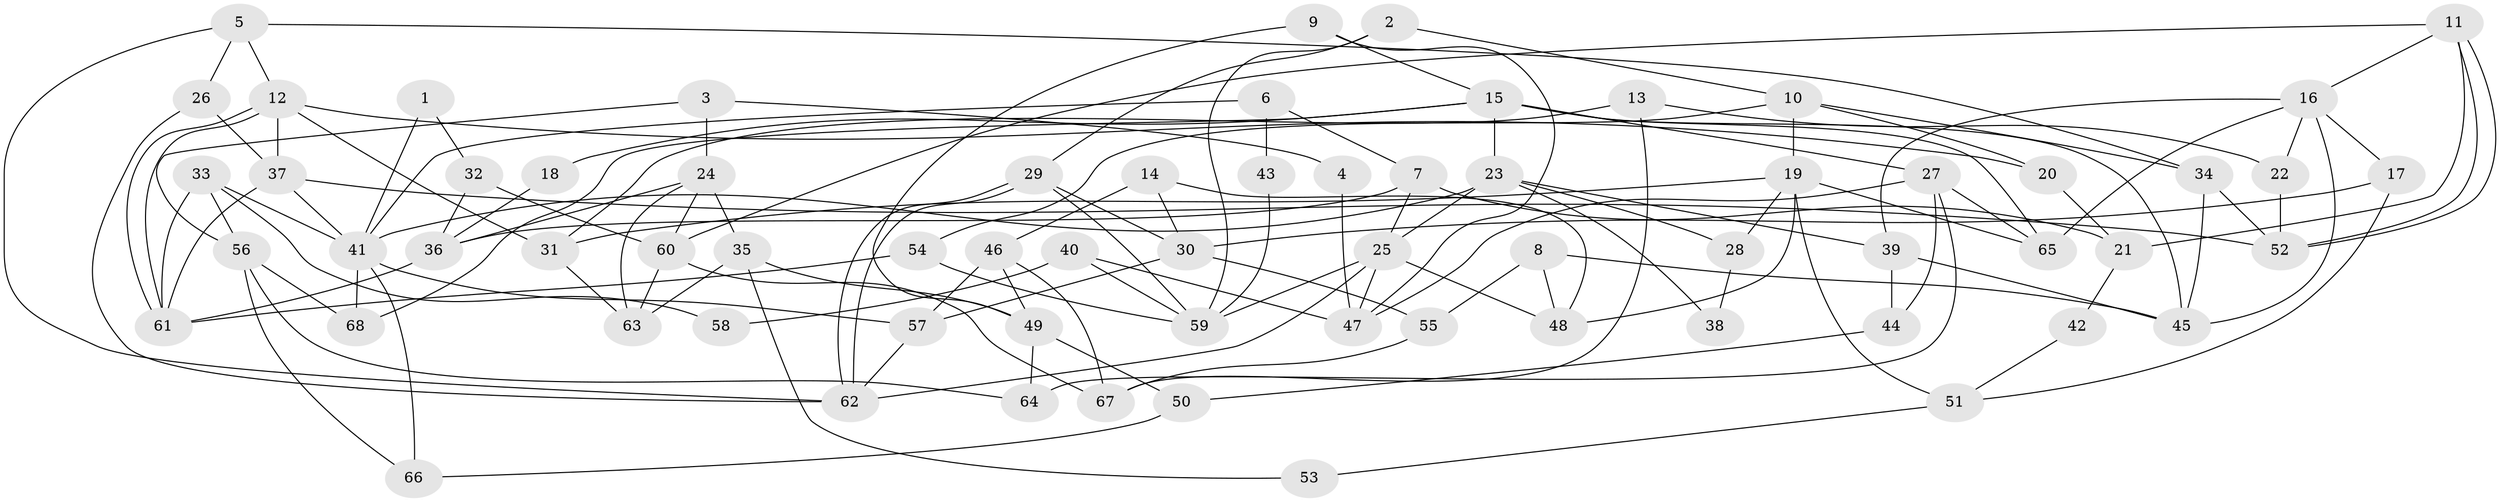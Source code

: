 // coarse degree distribution, {5: 0.23529411764705882, 6: 0.08823529411764706, 2: 0.14705882352941177, 3: 0.2647058823529412, 4: 0.14705882352941177, 8: 0.029411764705882353, 7: 0.058823529411764705, 11: 0.029411764705882353}
// Generated by graph-tools (version 1.1) at 2025/52/03/04/25 21:52:14]
// undirected, 68 vertices, 136 edges
graph export_dot {
graph [start="1"]
  node [color=gray90,style=filled];
  1;
  2;
  3;
  4;
  5;
  6;
  7;
  8;
  9;
  10;
  11;
  12;
  13;
  14;
  15;
  16;
  17;
  18;
  19;
  20;
  21;
  22;
  23;
  24;
  25;
  26;
  27;
  28;
  29;
  30;
  31;
  32;
  33;
  34;
  35;
  36;
  37;
  38;
  39;
  40;
  41;
  42;
  43;
  44;
  45;
  46;
  47;
  48;
  49;
  50;
  51;
  52;
  53;
  54;
  55;
  56;
  57;
  58;
  59;
  60;
  61;
  62;
  63;
  64;
  65;
  66;
  67;
  68;
  1 -- 41;
  1 -- 32;
  2 -- 59;
  2 -- 29;
  2 -- 10;
  3 -- 56;
  3 -- 24;
  3 -- 4;
  4 -- 47;
  5 -- 62;
  5 -- 34;
  5 -- 12;
  5 -- 26;
  6 -- 7;
  6 -- 41;
  6 -- 43;
  7 -- 36;
  7 -- 25;
  7 -- 21;
  8 -- 45;
  8 -- 48;
  8 -- 55;
  9 -- 47;
  9 -- 49;
  9 -- 15;
  10 -- 19;
  10 -- 20;
  10 -- 34;
  10 -- 54;
  11 -- 52;
  11 -- 52;
  11 -- 21;
  11 -- 16;
  11 -- 60;
  12 -- 61;
  12 -- 61;
  12 -- 20;
  12 -- 31;
  12 -- 37;
  13 -- 22;
  13 -- 67;
  13 -- 31;
  14 -- 30;
  14 -- 48;
  14 -- 46;
  15 -- 45;
  15 -- 18;
  15 -- 23;
  15 -- 27;
  15 -- 65;
  15 -- 68;
  16 -- 65;
  16 -- 17;
  16 -- 22;
  16 -- 39;
  16 -- 45;
  17 -- 30;
  17 -- 51;
  18 -- 36;
  19 -- 65;
  19 -- 31;
  19 -- 28;
  19 -- 48;
  19 -- 51;
  20 -- 21;
  21 -- 42;
  22 -- 52;
  23 -- 41;
  23 -- 25;
  23 -- 28;
  23 -- 38;
  23 -- 39;
  24 -- 63;
  24 -- 60;
  24 -- 35;
  24 -- 36;
  25 -- 62;
  25 -- 47;
  25 -- 48;
  25 -- 59;
  26 -- 37;
  26 -- 62;
  27 -- 44;
  27 -- 47;
  27 -- 64;
  27 -- 65;
  28 -- 38;
  29 -- 62;
  29 -- 62;
  29 -- 59;
  29 -- 30;
  30 -- 55;
  30 -- 57;
  31 -- 63;
  32 -- 36;
  32 -- 60;
  33 -- 61;
  33 -- 41;
  33 -- 56;
  33 -- 58;
  34 -- 45;
  34 -- 52;
  35 -- 49;
  35 -- 53;
  35 -- 63;
  36 -- 61;
  37 -- 52;
  37 -- 41;
  37 -- 61;
  39 -- 44;
  39 -- 45;
  40 -- 47;
  40 -- 59;
  40 -- 58;
  41 -- 57;
  41 -- 66;
  41 -- 68;
  42 -- 51;
  43 -- 59;
  44 -- 50;
  46 -- 57;
  46 -- 49;
  46 -- 67;
  49 -- 64;
  49 -- 50;
  50 -- 66;
  51 -- 53;
  54 -- 61;
  54 -- 59;
  55 -- 67;
  56 -- 68;
  56 -- 64;
  56 -- 66;
  57 -- 62;
  60 -- 63;
  60 -- 67;
}
